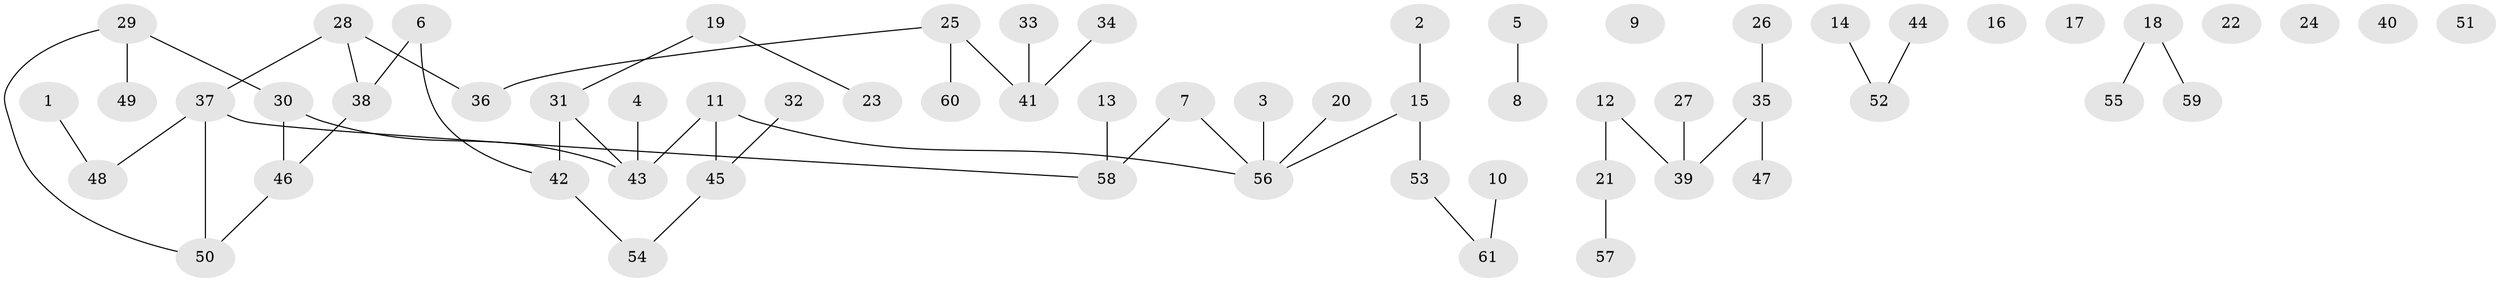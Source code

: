 // coarse degree distribution, {1: 0.3333333333333333, 5: 0.05555555555555555, 0: 0.25, 3: 0.16666666666666666, 2: 0.16666666666666666, 6: 0.027777777777777776}
// Generated by graph-tools (version 1.1) at 2025/16/03/04/25 18:16:44]
// undirected, 61 vertices, 54 edges
graph export_dot {
graph [start="1"]
  node [color=gray90,style=filled];
  1;
  2;
  3;
  4;
  5;
  6;
  7;
  8;
  9;
  10;
  11;
  12;
  13;
  14;
  15;
  16;
  17;
  18;
  19;
  20;
  21;
  22;
  23;
  24;
  25;
  26;
  27;
  28;
  29;
  30;
  31;
  32;
  33;
  34;
  35;
  36;
  37;
  38;
  39;
  40;
  41;
  42;
  43;
  44;
  45;
  46;
  47;
  48;
  49;
  50;
  51;
  52;
  53;
  54;
  55;
  56;
  57;
  58;
  59;
  60;
  61;
  1 -- 48;
  2 -- 15;
  3 -- 56;
  4 -- 43;
  5 -- 8;
  6 -- 38;
  6 -- 42;
  7 -- 56;
  7 -- 58;
  10 -- 61;
  11 -- 43;
  11 -- 45;
  11 -- 56;
  12 -- 21;
  12 -- 39;
  13 -- 58;
  14 -- 52;
  15 -- 53;
  15 -- 56;
  18 -- 55;
  18 -- 59;
  19 -- 23;
  19 -- 31;
  20 -- 56;
  21 -- 57;
  25 -- 36;
  25 -- 41;
  25 -- 60;
  26 -- 35;
  27 -- 39;
  28 -- 36;
  28 -- 37;
  28 -- 38;
  29 -- 30;
  29 -- 49;
  29 -- 50;
  30 -- 43;
  30 -- 46;
  31 -- 42;
  31 -- 43;
  32 -- 45;
  33 -- 41;
  34 -- 41;
  35 -- 39;
  35 -- 47;
  37 -- 48;
  37 -- 50;
  37 -- 58;
  38 -- 46;
  42 -- 54;
  44 -- 52;
  45 -- 54;
  46 -- 50;
  53 -- 61;
}
